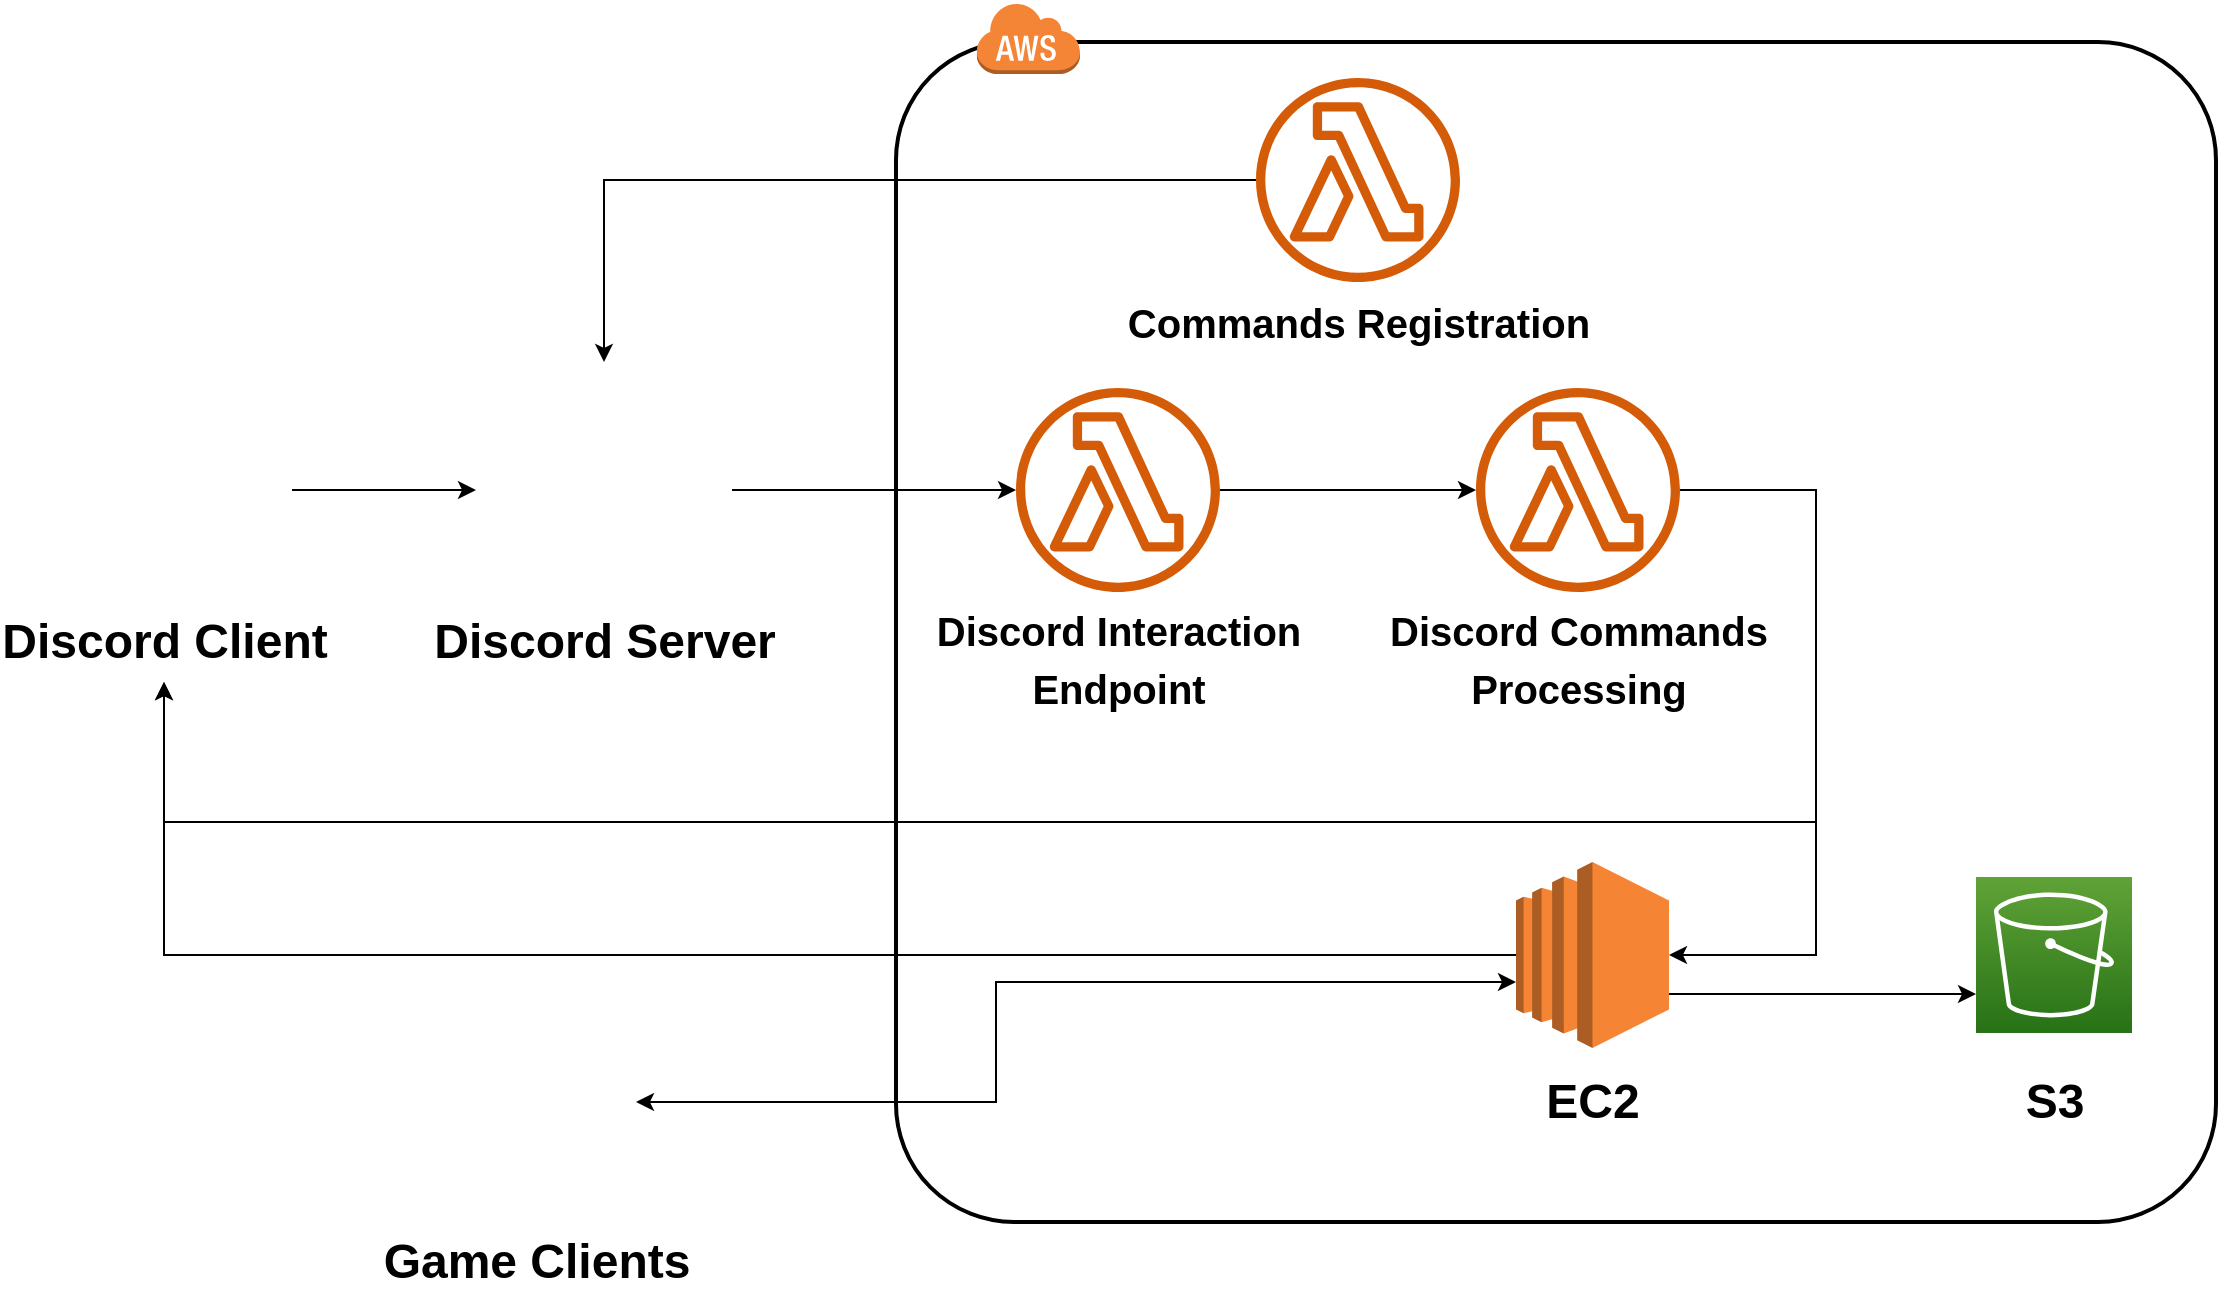<mxfile version="21.2.3" type="device">
  <diagram name="Page-1" id="YsmSb8oXp7-BeTTOK-Az">
    <mxGraphModel dx="1434" dy="1864" grid="1" gridSize="10" guides="1" tooltips="1" connect="1" arrows="1" fold="1" page="1" pageScale="1" pageWidth="850" pageHeight="1100" math="0" shadow="0">
      <root>
        <mxCell id="0" />
        <mxCell id="1" parent="0" />
        <mxCell id="ZF2VMzGwXf76nn_oSSuA-7" value="" style="rounded=1;arcSize=10;dashed=0;fillColor=none;gradientColor=none;strokeWidth=2;" parent="1" vertex="1">
          <mxGeometry x="540" y="10" width="660" height="590" as="geometry" />
        </mxCell>
        <mxCell id="ZF2VMzGwXf76nn_oSSuA-15" style="edgeStyle=orthogonalEdgeStyle;rounded=0;orthogonalLoop=1;jettySize=auto;html=1;" parent="1" source="65XbqvCXqf-j7OpNXFGQ-1" target="ZF2VMzGwXf76nn_oSSuA-3" edge="1">
          <mxGeometry relative="1" as="geometry" />
        </mxCell>
        <mxCell id="65XbqvCXqf-j7OpNXFGQ-1" value="" style="shape=image;html=1;verticalAlign=top;verticalLabelPosition=bottom;labelBackgroundColor=#ffffff;imageAspect=0;aspect=fixed;image=https://cdn1.iconfinder.com/data/icons/unicons-line-vol-3/24/discord-128.png" parent="1" vertex="1">
          <mxGeometry x="110" y="170" width="128" height="128" as="geometry" />
        </mxCell>
        <mxCell id="ZF2VMzGwXf76nn_oSSuA-2" value="Discord Client" style="text;strokeColor=none;fillColor=none;html=1;fontSize=24;fontStyle=1;verticalAlign=middle;align=center;" parent="1" vertex="1">
          <mxGeometry x="124" y="290" width="100" height="40" as="geometry" />
        </mxCell>
        <mxCell id="ZF2VMzGwXf76nn_oSSuA-16" style="edgeStyle=orthogonalEdgeStyle;rounded=0;orthogonalLoop=1;jettySize=auto;html=1;" parent="1" source="ZF2VMzGwXf76nn_oSSuA-3" target="ZF2VMzGwXf76nn_oSSuA-6" edge="1">
          <mxGeometry relative="1" as="geometry" />
        </mxCell>
        <mxCell id="ZF2VMzGwXf76nn_oSSuA-3" value="" style="shape=image;html=1;verticalAlign=top;verticalLabelPosition=bottom;labelBackgroundColor=#ffffff;imageAspect=0;aspect=fixed;image=https://cdn0.iconfinder.com/data/icons/social-media-2346/512/Discord-01-128.png" parent="1" vertex="1">
          <mxGeometry x="330" y="170" width="128" height="128" as="geometry" />
        </mxCell>
        <mxCell id="ZF2VMzGwXf76nn_oSSuA-4" value="Discord Server" style="text;strokeColor=none;fillColor=none;html=1;fontSize=24;fontStyle=1;verticalAlign=middle;align=center;" parent="1" vertex="1">
          <mxGeometry x="344" y="290" width="100" height="40" as="geometry" />
        </mxCell>
        <mxCell id="ZF2VMzGwXf76nn_oSSuA-17" style="edgeStyle=orthogonalEdgeStyle;rounded=0;orthogonalLoop=1;jettySize=auto;html=1;" parent="1" source="ZF2VMzGwXf76nn_oSSuA-6" target="ZF2VMzGwXf76nn_oSSuA-10" edge="1">
          <mxGeometry relative="1" as="geometry" />
        </mxCell>
        <mxCell id="ZF2VMzGwXf76nn_oSSuA-6" value="" style="sketch=0;outlineConnect=0;fontColor=#232F3E;gradientColor=none;fillColor=#D45B07;strokeColor=none;dashed=0;verticalLabelPosition=bottom;verticalAlign=top;align=center;html=1;fontSize=12;fontStyle=0;aspect=fixed;pointerEvents=1;shape=mxgraph.aws4.lambda_function;" parent="1" vertex="1">
          <mxGeometry x="600" y="183" width="102" height="102" as="geometry" />
        </mxCell>
        <mxCell id="ZF2VMzGwXf76nn_oSSuA-8" value="" style="dashed=0;html=1;shape=mxgraph.aws3.cloud;fillColor=#F58536;gradientColor=none;dashed=0;" parent="1" vertex="1">
          <mxGeometry x="580" y="-10" width="52" height="36" as="geometry" />
        </mxCell>
        <mxCell id="ZF2VMzGwXf76nn_oSSuA-9" value="&lt;font style=&quot;font-size: 20px;&quot;&gt;Discord Interaction &lt;br&gt;Endpoint&lt;/font&gt;" style="text;strokeColor=none;fillColor=none;html=1;fontSize=24;fontStyle=1;verticalAlign=middle;align=center;" parent="1" vertex="1">
          <mxGeometry x="571" y="298" width="160" height="40" as="geometry" />
        </mxCell>
        <mxCell id="ZF2VMzGwXf76nn_oSSuA-18" style="edgeStyle=orthogonalEdgeStyle;rounded=0;orthogonalLoop=1;jettySize=auto;html=1;entryX=1;entryY=0.5;entryDx=0;entryDy=0;entryPerimeter=0;" parent="1" source="ZF2VMzGwXf76nn_oSSuA-10" target="ZF2VMzGwXf76nn_oSSuA-12" edge="1">
          <mxGeometry relative="1" as="geometry">
            <Array as="points">
              <mxPoint x="1000" y="234" />
              <mxPoint x="1000" y="467" />
            </Array>
          </mxGeometry>
        </mxCell>
        <mxCell id="ZF2VMzGwXf76nn_oSSuA-20" style="edgeStyle=orthogonalEdgeStyle;rounded=0;orthogonalLoop=1;jettySize=auto;html=1;entryX=0.5;entryY=1;entryDx=0;entryDy=0;" parent="1" source="ZF2VMzGwXf76nn_oSSuA-10" target="ZF2VMzGwXf76nn_oSSuA-2" edge="1">
          <mxGeometry relative="1" as="geometry">
            <Array as="points">
              <mxPoint x="1000" y="234" />
              <mxPoint x="1000" y="400" />
              <mxPoint x="174" y="400" />
            </Array>
          </mxGeometry>
        </mxCell>
        <mxCell id="ZF2VMzGwXf76nn_oSSuA-10" value="" style="sketch=0;outlineConnect=0;fontColor=#232F3E;gradientColor=none;fillColor=#D45B07;strokeColor=none;dashed=0;verticalLabelPosition=bottom;verticalAlign=top;align=center;html=1;fontSize=12;fontStyle=0;aspect=fixed;pointerEvents=1;shape=mxgraph.aws4.lambda_function;" parent="1" vertex="1">
          <mxGeometry x="830" y="183" width="102" height="102" as="geometry" />
        </mxCell>
        <mxCell id="ZF2VMzGwXf76nn_oSSuA-11" value="&lt;font style=&quot;font-size: 20px;&quot;&gt;Discord Commands&lt;br&gt;Processing&lt;/font&gt;" style="text;strokeColor=none;fillColor=none;html=1;fontSize=24;fontStyle=1;verticalAlign=middle;align=center;" parent="1" vertex="1">
          <mxGeometry x="801" y="298" width="160" height="40" as="geometry" />
        </mxCell>
        <mxCell id="ZF2VMzGwXf76nn_oSSuA-22" style="edgeStyle=orthogonalEdgeStyle;rounded=0;orthogonalLoop=1;jettySize=auto;html=1;entryX=0.5;entryY=1;entryDx=0;entryDy=0;" parent="1" source="ZF2VMzGwXf76nn_oSSuA-12" target="ZF2VMzGwXf76nn_oSSuA-2" edge="1">
          <mxGeometry relative="1" as="geometry" />
        </mxCell>
        <mxCell id="xXOZJRdXw_6ft6CHURVy-6" style="edgeStyle=orthogonalEdgeStyle;rounded=0;orthogonalLoop=1;jettySize=auto;html=1;entryX=1;entryY=0.5;entryDx=0;entryDy=0;startArrow=classic;startFill=1;" parent="1" source="ZF2VMzGwXf76nn_oSSuA-12" target="xXOZJRdXw_6ft6CHURVy-4" edge="1">
          <mxGeometry relative="1" as="geometry">
            <Array as="points">
              <mxPoint x="590" y="480" />
              <mxPoint x="590" y="540" />
            </Array>
          </mxGeometry>
        </mxCell>
        <mxCell id="C-j-M6kf6FVyRcMuhk3A-6" style="edgeStyle=orthogonalEdgeStyle;rounded=0;orthogonalLoop=1;jettySize=auto;html=1;entryX=0;entryY=0.75;entryDx=0;entryDy=0;entryPerimeter=0;" edge="1" parent="1" source="ZF2VMzGwXf76nn_oSSuA-12" target="C-j-M6kf6FVyRcMuhk3A-1">
          <mxGeometry relative="1" as="geometry">
            <Array as="points">
              <mxPoint x="970" y="486" />
              <mxPoint x="970" y="486" />
            </Array>
          </mxGeometry>
        </mxCell>
        <mxCell id="ZF2VMzGwXf76nn_oSSuA-12" value="" style="outlineConnect=0;dashed=0;verticalLabelPosition=bottom;verticalAlign=top;align=center;html=1;shape=mxgraph.aws3.ec2;fillColor=#F58534;gradientColor=none;" parent="1" vertex="1">
          <mxGeometry x="850" y="420" width="76.5" height="93" as="geometry" />
        </mxCell>
        <mxCell id="ZF2VMzGwXf76nn_oSSuA-13" value="EC2" style="text;strokeColor=none;fillColor=none;html=1;fontSize=24;fontStyle=1;verticalAlign=middle;align=center;" parent="1" vertex="1">
          <mxGeometry x="838.25" y="520" width="100" height="40" as="geometry" />
        </mxCell>
        <mxCell id="xXOZJRdXw_6ft6CHURVy-2" style="edgeStyle=orthogonalEdgeStyle;rounded=0;orthogonalLoop=1;jettySize=auto;html=1;" parent="1" source="xXOZJRdXw_6ft6CHURVy-1" target="ZF2VMzGwXf76nn_oSSuA-3" edge="1">
          <mxGeometry relative="1" as="geometry">
            <mxPoint x="580" y="81" as="sourcePoint" />
          </mxGeometry>
        </mxCell>
        <mxCell id="xXOZJRdXw_6ft6CHURVy-1" value="" style="sketch=0;outlineConnect=0;fontColor=#232F3E;gradientColor=none;fillColor=#D45B07;strokeColor=none;dashed=0;verticalLabelPosition=bottom;verticalAlign=top;align=center;html=1;fontSize=12;fontStyle=0;aspect=fixed;pointerEvents=1;shape=mxgraph.aws4.lambda_function;" parent="1" vertex="1">
          <mxGeometry x="720" y="28" width="102" height="102" as="geometry" />
        </mxCell>
        <mxCell id="xXOZJRdXw_6ft6CHURVy-3" value="&lt;font style=&quot;font-size: 20px;&quot;&gt;Commands Registration&lt;/font&gt;" style="text;strokeColor=none;fillColor=none;html=1;fontSize=24;fontStyle=1;verticalAlign=middle;align=center;" parent="1" vertex="1">
          <mxGeometry x="670.5" y="130" width="201" height="40" as="geometry" />
        </mxCell>
        <mxCell id="xXOZJRdXw_6ft6CHURVy-4" value="" style="shape=image;html=1;verticalAlign=top;verticalLabelPosition=bottom;labelBackgroundColor=#ffffff;imageAspect=0;aspect=fixed;image=https://cdn2.iconfinder.com/data/icons/perqui/48/minecraft.png" parent="1" vertex="1">
          <mxGeometry x="310" y="490" width="100" height="100" as="geometry" />
        </mxCell>
        <mxCell id="xXOZJRdXw_6ft6CHURVy-8" value="Game Clients" style="text;strokeColor=none;fillColor=none;html=1;fontSize=24;fontStyle=1;verticalAlign=middle;align=center;" parent="1" vertex="1">
          <mxGeometry x="310" y="600" width="100" height="40" as="geometry" />
        </mxCell>
        <mxCell id="C-j-M6kf6FVyRcMuhk3A-1" value="" style="sketch=0;points=[[0,0,0],[0.25,0,0],[0.5,0,0],[0.75,0,0],[1,0,0],[0,1,0],[0.25,1,0],[0.5,1,0],[0.75,1,0],[1,1,0],[0,0.25,0],[0,0.5,0],[0,0.75,0],[1,0.25,0],[1,0.5,0],[1,0.75,0]];outlineConnect=0;fontColor=#232F3E;gradientColor=#60A337;gradientDirection=north;fillColor=#277116;strokeColor=#ffffff;dashed=0;verticalLabelPosition=bottom;verticalAlign=top;align=center;html=1;fontSize=12;fontStyle=0;aspect=fixed;shape=mxgraph.aws4.resourceIcon;resIcon=mxgraph.aws4.s3;" vertex="1" parent="1">
          <mxGeometry x="1080" y="427.5" width="78" height="78" as="geometry" />
        </mxCell>
        <mxCell id="C-j-M6kf6FVyRcMuhk3A-7" value="S3" style="text;strokeColor=none;fillColor=none;html=1;fontSize=24;fontStyle=1;verticalAlign=middle;align=center;" vertex="1" parent="1">
          <mxGeometry x="1069" y="520" width="100" height="40" as="geometry" />
        </mxCell>
      </root>
    </mxGraphModel>
  </diagram>
</mxfile>
